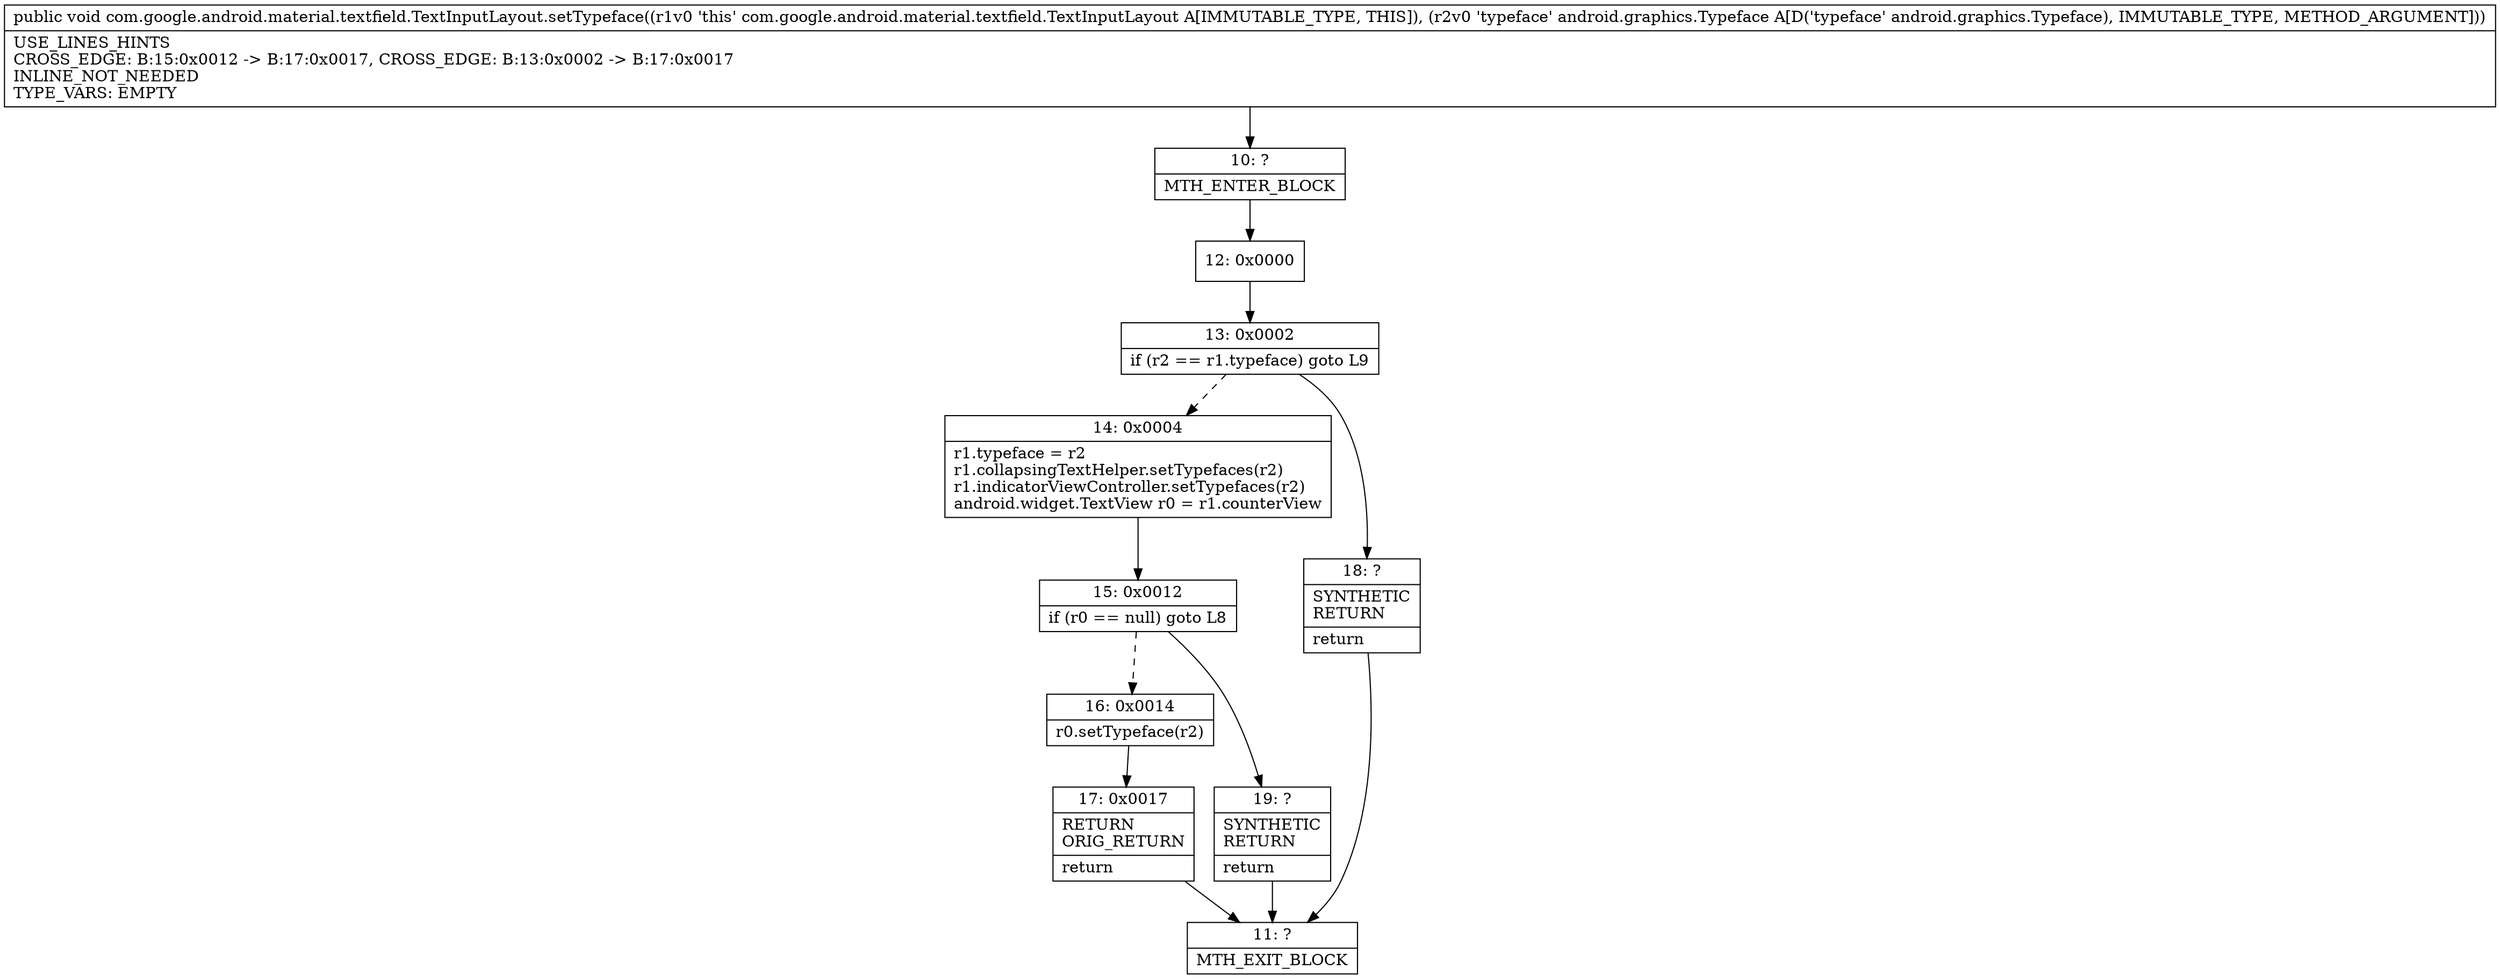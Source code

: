 digraph "CFG forcom.google.android.material.textfield.TextInputLayout.setTypeface(Landroid\/graphics\/Typeface;)V" {
Node_10 [shape=record,label="{10\:\ ?|MTH_ENTER_BLOCK\l}"];
Node_12 [shape=record,label="{12\:\ 0x0000}"];
Node_13 [shape=record,label="{13\:\ 0x0002|if (r2 == r1.typeface) goto L9\l}"];
Node_14 [shape=record,label="{14\:\ 0x0004|r1.typeface = r2\lr1.collapsingTextHelper.setTypefaces(r2)\lr1.indicatorViewController.setTypefaces(r2)\landroid.widget.TextView r0 = r1.counterView\l}"];
Node_15 [shape=record,label="{15\:\ 0x0012|if (r0 == null) goto L8\l}"];
Node_16 [shape=record,label="{16\:\ 0x0014|r0.setTypeface(r2)\l}"];
Node_17 [shape=record,label="{17\:\ 0x0017|RETURN\lORIG_RETURN\l|return\l}"];
Node_11 [shape=record,label="{11\:\ ?|MTH_EXIT_BLOCK\l}"];
Node_19 [shape=record,label="{19\:\ ?|SYNTHETIC\lRETURN\l|return\l}"];
Node_18 [shape=record,label="{18\:\ ?|SYNTHETIC\lRETURN\l|return\l}"];
MethodNode[shape=record,label="{public void com.google.android.material.textfield.TextInputLayout.setTypeface((r1v0 'this' com.google.android.material.textfield.TextInputLayout A[IMMUTABLE_TYPE, THIS]), (r2v0 'typeface' android.graphics.Typeface A[D('typeface' android.graphics.Typeface), IMMUTABLE_TYPE, METHOD_ARGUMENT]))  | USE_LINES_HINTS\lCROSS_EDGE: B:15:0x0012 \-\> B:17:0x0017, CROSS_EDGE: B:13:0x0002 \-\> B:17:0x0017\lINLINE_NOT_NEEDED\lTYPE_VARS: EMPTY\l}"];
MethodNode -> Node_10;Node_10 -> Node_12;
Node_12 -> Node_13;
Node_13 -> Node_14[style=dashed];
Node_13 -> Node_18;
Node_14 -> Node_15;
Node_15 -> Node_16[style=dashed];
Node_15 -> Node_19;
Node_16 -> Node_17;
Node_17 -> Node_11;
Node_19 -> Node_11;
Node_18 -> Node_11;
}

